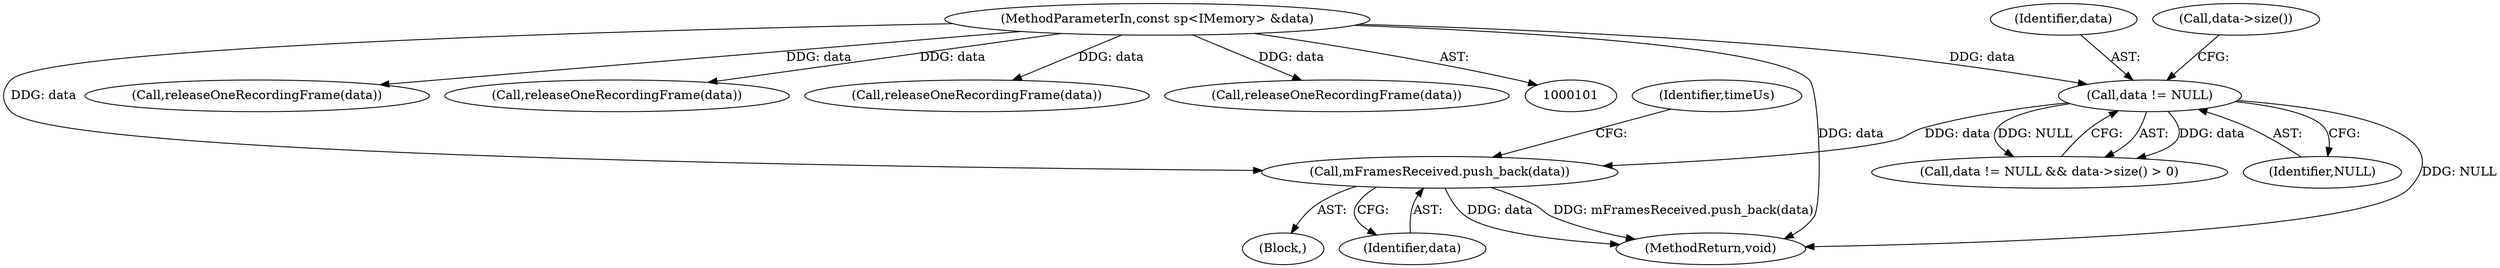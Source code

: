 digraph "0_Android_1f24c730ab6ca5aff1e3137b340b8aeaeda4bdbc@API" {
"1000213" [label="(Call,mFramesReceived.push_back(data))"];
"1000205" [label="(Call,data != NULL)"];
"1000104" [label="(MethodParameterIn,const sp<IMemory> &data)"];
"1000226" [label="(MethodReturn,void)"];
"1000217" [label="(Identifier,timeUs)"];
"1000205" [label="(Call,data != NULL)"];
"1000206" [label="(Identifier,data)"];
"1000104" [label="(MethodParameterIn,const sp<IMemory> &data)"];
"1000207" [label="(Identifier,NULL)"];
"1000213" [label="(Call,mFramesReceived.push_back(data))"];
"1000204" [label="(Call,data != NULL && data->size() > 0)"];
"1000132" [label="(Call,releaseOneRecordingFrame(data))"];
"1000139" [label="(Call,releaseOneRecordingFrame(data))"];
"1000160" [label="(Call,releaseOneRecordingFrame(data))"];
"1000209" [label="(Call,data->size())"];
"1000105" [label="(Block,)"];
"1000193" [label="(Call,releaseOneRecordingFrame(data))"];
"1000214" [label="(Identifier,data)"];
"1000213" -> "1000105"  [label="AST: "];
"1000213" -> "1000214"  [label="CFG: "];
"1000214" -> "1000213"  [label="AST: "];
"1000217" -> "1000213"  [label="CFG: "];
"1000213" -> "1000226"  [label="DDG: data"];
"1000213" -> "1000226"  [label="DDG: mFramesReceived.push_back(data)"];
"1000205" -> "1000213"  [label="DDG: data"];
"1000104" -> "1000213"  [label="DDG: data"];
"1000205" -> "1000204"  [label="AST: "];
"1000205" -> "1000207"  [label="CFG: "];
"1000206" -> "1000205"  [label="AST: "];
"1000207" -> "1000205"  [label="AST: "];
"1000209" -> "1000205"  [label="CFG: "];
"1000204" -> "1000205"  [label="CFG: "];
"1000205" -> "1000226"  [label="DDG: NULL"];
"1000205" -> "1000204"  [label="DDG: data"];
"1000205" -> "1000204"  [label="DDG: NULL"];
"1000104" -> "1000205"  [label="DDG: data"];
"1000104" -> "1000101"  [label="AST: "];
"1000104" -> "1000226"  [label="DDG: data"];
"1000104" -> "1000132"  [label="DDG: data"];
"1000104" -> "1000139"  [label="DDG: data"];
"1000104" -> "1000160"  [label="DDG: data"];
"1000104" -> "1000193"  [label="DDG: data"];
}
